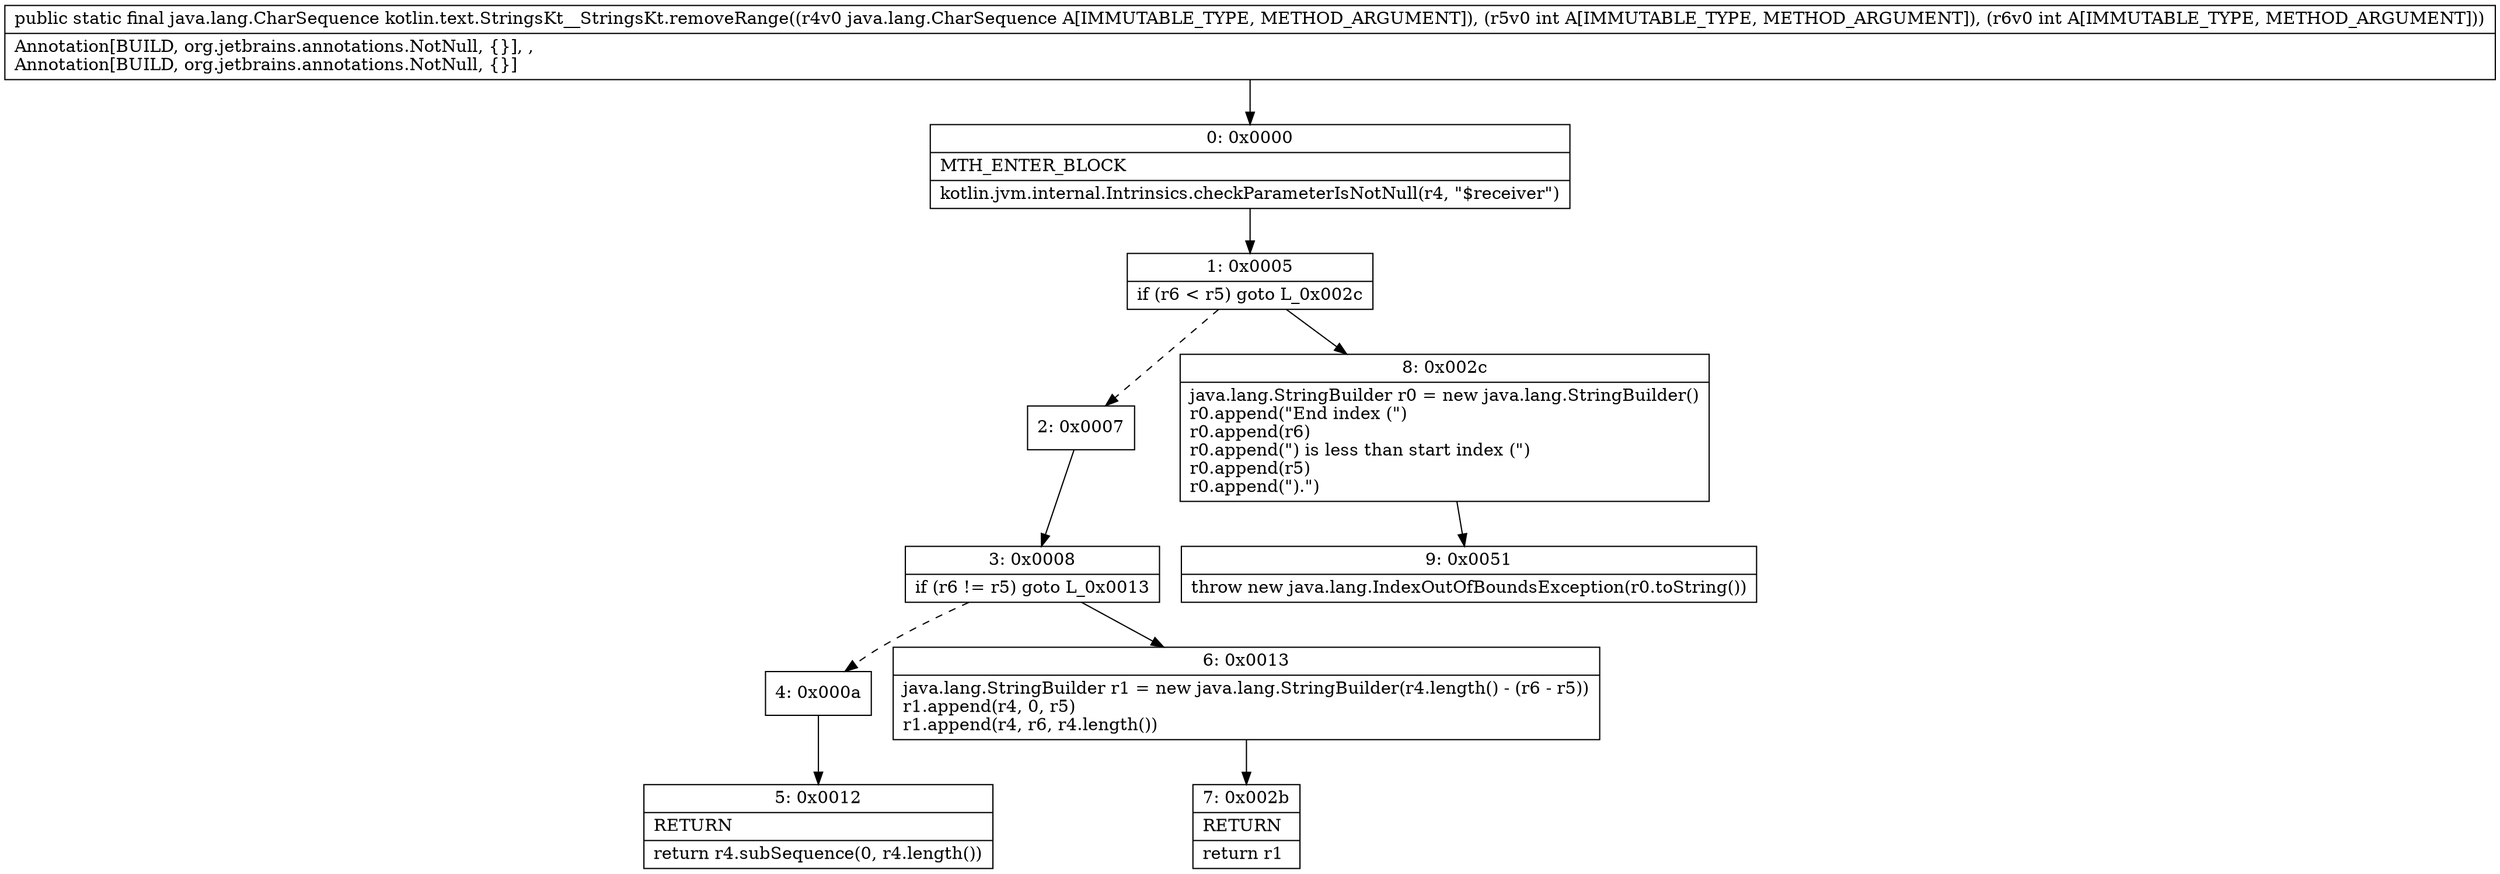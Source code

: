 digraph "CFG forkotlin.text.StringsKt__StringsKt.removeRange(Ljava\/lang\/CharSequence;II)Ljava\/lang\/CharSequence;" {
Node_0 [shape=record,label="{0\:\ 0x0000|MTH_ENTER_BLOCK\l|kotlin.jvm.internal.Intrinsics.checkParameterIsNotNull(r4, \"$receiver\")\l}"];
Node_1 [shape=record,label="{1\:\ 0x0005|if (r6 \< r5) goto L_0x002c\l}"];
Node_2 [shape=record,label="{2\:\ 0x0007}"];
Node_3 [shape=record,label="{3\:\ 0x0008|if (r6 != r5) goto L_0x0013\l}"];
Node_4 [shape=record,label="{4\:\ 0x000a}"];
Node_5 [shape=record,label="{5\:\ 0x0012|RETURN\l|return r4.subSequence(0, r4.length())\l}"];
Node_6 [shape=record,label="{6\:\ 0x0013|java.lang.StringBuilder r1 = new java.lang.StringBuilder(r4.length() \- (r6 \- r5))\lr1.append(r4, 0, r5)\lr1.append(r4, r6, r4.length())\l}"];
Node_7 [shape=record,label="{7\:\ 0x002b|RETURN\l|return r1\l}"];
Node_8 [shape=record,label="{8\:\ 0x002c|java.lang.StringBuilder r0 = new java.lang.StringBuilder()\lr0.append(\"End index (\")\lr0.append(r6)\lr0.append(\") is less than start index (\")\lr0.append(r5)\lr0.append(\").\")\l}"];
Node_9 [shape=record,label="{9\:\ 0x0051|throw new java.lang.IndexOutOfBoundsException(r0.toString())\l}"];
MethodNode[shape=record,label="{public static final java.lang.CharSequence kotlin.text.StringsKt__StringsKt.removeRange((r4v0 java.lang.CharSequence A[IMMUTABLE_TYPE, METHOD_ARGUMENT]), (r5v0 int A[IMMUTABLE_TYPE, METHOD_ARGUMENT]), (r6v0 int A[IMMUTABLE_TYPE, METHOD_ARGUMENT]))  | Annotation[BUILD, org.jetbrains.annotations.NotNull, \{\}], , \lAnnotation[BUILD, org.jetbrains.annotations.NotNull, \{\}]\l}"];
MethodNode -> Node_0;
Node_0 -> Node_1;
Node_1 -> Node_2[style=dashed];
Node_1 -> Node_8;
Node_2 -> Node_3;
Node_3 -> Node_4[style=dashed];
Node_3 -> Node_6;
Node_4 -> Node_5;
Node_6 -> Node_7;
Node_8 -> Node_9;
}

